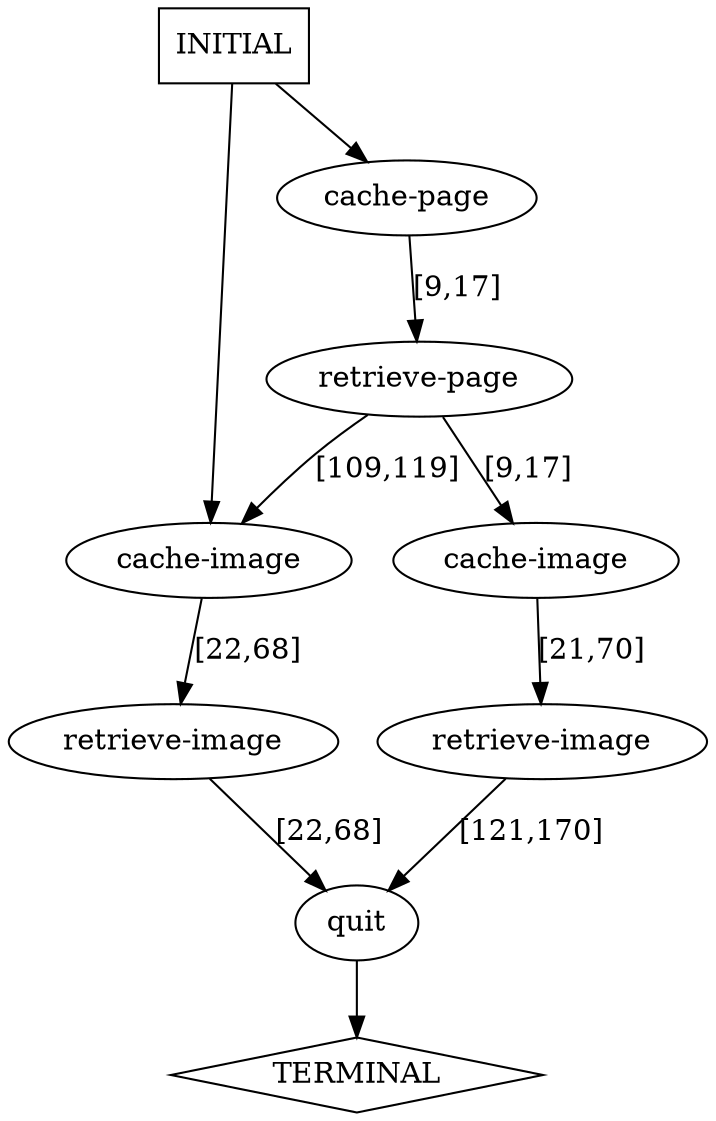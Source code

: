 digraph G {
  0 [label="cache-image"];
  1 [label="cache-image"];
  2 [label="cache-page"];
  3 [label="quit"];
  4 [label="retrieve-image"];
  5 [label="retrieve-image"];
  6 [label="retrieve-page"];
  7 [label="TERMINAL",shape=diamond];
  8 [label="INITIAL",shape=box];
0->4 [label="[21,70]"];
1->5 [label="[22,68]"];
2->6 [label="[9,17]"];
3->7 [label=""];
4->3 [label="[121,170]"];
5->3 [label="[22,68]"];
6->0 [label="[9,17]"];
6->1 [label="[109,119]"];
8->1 [label=""];
8->2 [label=""];
}
